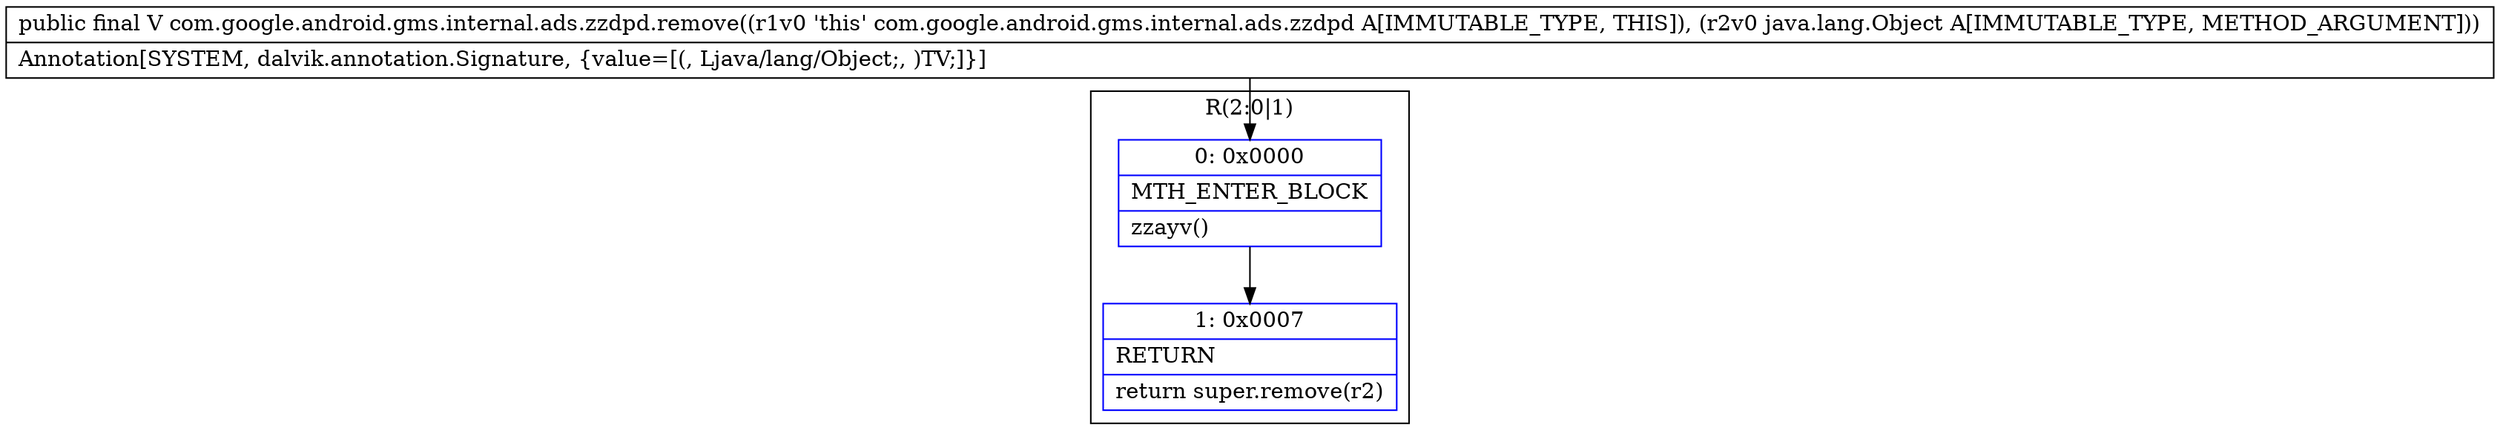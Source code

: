 digraph "CFG forcom.google.android.gms.internal.ads.zzdpd.remove(Ljava\/lang\/Object;)Ljava\/lang\/Object;" {
subgraph cluster_Region_537871900 {
label = "R(2:0|1)";
node [shape=record,color=blue];
Node_0 [shape=record,label="{0\:\ 0x0000|MTH_ENTER_BLOCK\l|zzayv()\l}"];
Node_1 [shape=record,label="{1\:\ 0x0007|RETURN\l|return super.remove(r2)\l}"];
}
MethodNode[shape=record,label="{public final V com.google.android.gms.internal.ads.zzdpd.remove((r1v0 'this' com.google.android.gms.internal.ads.zzdpd A[IMMUTABLE_TYPE, THIS]), (r2v0 java.lang.Object A[IMMUTABLE_TYPE, METHOD_ARGUMENT]))  | Annotation[SYSTEM, dalvik.annotation.Signature, \{value=[(, Ljava\/lang\/Object;, )TV;]\}]\l}"];
MethodNode -> Node_0;
Node_0 -> Node_1;
}

